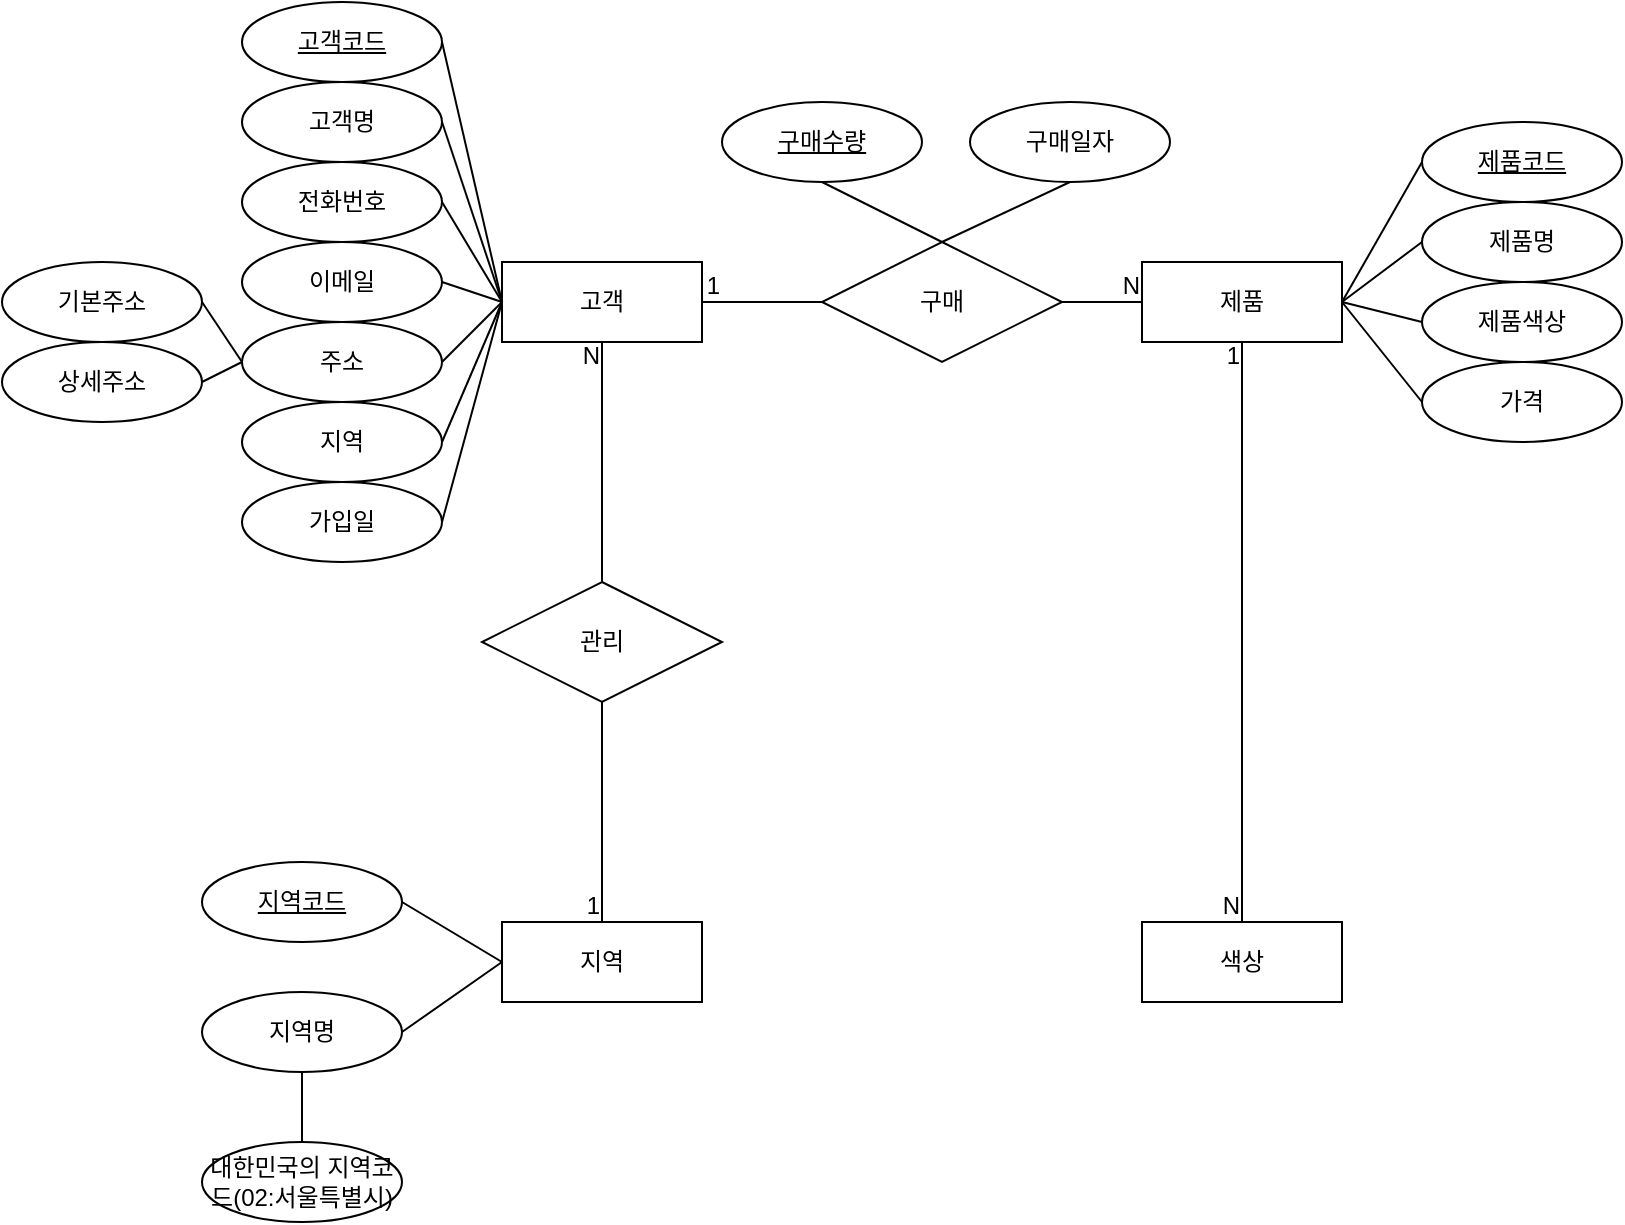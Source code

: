 <mxfile version="23.0.2" type="github">
  <diagram name="페이지-1" id="P6IXKB0W_Uoodh0n3bvm">
    <mxGraphModel dx="1155" dy="661" grid="1" gridSize="10" guides="1" tooltips="1" connect="1" arrows="1" fold="1" page="1" pageScale="1" pageWidth="827" pageHeight="1169" math="0" shadow="0">
      <root>
        <mxCell id="0" />
        <mxCell id="1" parent="0" />
        <mxCell id="-XIJf67A4zHVZw1tJMLh-3" value="고객" style="whiteSpace=wrap;html=1;align=center;" vertex="1" parent="1">
          <mxGeometry x="250" y="180" width="100" height="40" as="geometry" />
        </mxCell>
        <mxCell id="-XIJf67A4zHVZw1tJMLh-4" value="고객코드" style="ellipse;whiteSpace=wrap;html=1;align=center;fontStyle=4;" vertex="1" parent="1">
          <mxGeometry x="120" y="50" width="100" height="40" as="geometry" />
        </mxCell>
        <mxCell id="-XIJf67A4zHVZw1tJMLh-5" value="고객명" style="ellipse;whiteSpace=wrap;html=1;align=center;" vertex="1" parent="1">
          <mxGeometry x="120" y="90" width="100" height="40" as="geometry" />
        </mxCell>
        <mxCell id="-XIJf67A4zHVZw1tJMLh-6" value="전화번호" style="ellipse;whiteSpace=wrap;html=1;align=center;" vertex="1" parent="1">
          <mxGeometry x="120" y="130" width="100" height="40" as="geometry" />
        </mxCell>
        <mxCell id="-XIJf67A4zHVZw1tJMLh-7" value="이메일" style="ellipse;whiteSpace=wrap;html=1;align=center;" vertex="1" parent="1">
          <mxGeometry x="120" y="170" width="100" height="40" as="geometry" />
        </mxCell>
        <mxCell id="-XIJf67A4zHVZw1tJMLh-8" value="주소" style="ellipse;whiteSpace=wrap;html=1;align=center;" vertex="1" parent="1">
          <mxGeometry x="120" y="210" width="100" height="40" as="geometry" />
        </mxCell>
        <mxCell id="-XIJf67A4zHVZw1tJMLh-9" value="지역" style="ellipse;whiteSpace=wrap;html=1;align=center;" vertex="1" parent="1">
          <mxGeometry x="120" y="250" width="100" height="40" as="geometry" />
        </mxCell>
        <mxCell id="-XIJf67A4zHVZw1tJMLh-10" value="가입일" style="ellipse;whiteSpace=wrap;html=1;align=center;" vertex="1" parent="1">
          <mxGeometry x="120" y="290" width="100" height="40" as="geometry" />
        </mxCell>
        <mxCell id="-XIJf67A4zHVZw1tJMLh-11" value="제품" style="whiteSpace=wrap;html=1;align=center;" vertex="1" parent="1">
          <mxGeometry x="570" y="180" width="100" height="40" as="geometry" />
        </mxCell>
        <mxCell id="-XIJf67A4zHVZw1tJMLh-12" value="제품코드" style="ellipse;whiteSpace=wrap;html=1;align=center;fontStyle=4;" vertex="1" parent="1">
          <mxGeometry x="710" y="110" width="100" height="40" as="geometry" />
        </mxCell>
        <mxCell id="-XIJf67A4zHVZw1tJMLh-13" value="제품명" style="ellipse;whiteSpace=wrap;html=1;align=center;" vertex="1" parent="1">
          <mxGeometry x="710" y="150" width="100" height="40" as="geometry" />
        </mxCell>
        <mxCell id="-XIJf67A4zHVZw1tJMLh-14" value="제품색상" style="ellipse;whiteSpace=wrap;html=1;align=center;" vertex="1" parent="1">
          <mxGeometry x="710" y="190" width="100" height="40" as="geometry" />
        </mxCell>
        <mxCell id="-XIJf67A4zHVZw1tJMLh-15" value="가격" style="ellipse;whiteSpace=wrap;html=1;align=center;" vertex="1" parent="1">
          <mxGeometry x="710" y="230" width="100" height="40" as="geometry" />
        </mxCell>
        <mxCell id="-XIJf67A4zHVZw1tJMLh-16" value="" style="endArrow=none;html=1;rounded=0;entryX=0;entryY=0.5;entryDx=0;entryDy=0;exitX=1;exitY=0.5;exitDx=0;exitDy=0;" edge="1" parent="1" source="-XIJf67A4zHVZw1tJMLh-4" target="-XIJf67A4zHVZw1tJMLh-3">
          <mxGeometry relative="1" as="geometry">
            <mxPoint x="230" y="109.31" as="sourcePoint" />
            <mxPoint x="390" y="109.31" as="targetPoint" />
          </mxGeometry>
        </mxCell>
        <mxCell id="-XIJf67A4zHVZw1tJMLh-17" value="" style="endArrow=none;html=1;rounded=0;entryX=0;entryY=0.5;entryDx=0;entryDy=0;exitX=1;exitY=0.5;exitDx=0;exitDy=0;" edge="1" parent="1" source="-XIJf67A4zHVZw1tJMLh-5" target="-XIJf67A4zHVZw1tJMLh-3">
          <mxGeometry relative="1" as="geometry">
            <mxPoint x="180" y="80" as="sourcePoint" />
            <mxPoint x="260" y="210" as="targetPoint" />
          </mxGeometry>
        </mxCell>
        <mxCell id="-XIJf67A4zHVZw1tJMLh-18" value="" style="endArrow=none;html=1;rounded=0;entryX=0;entryY=0.5;entryDx=0;entryDy=0;exitX=1;exitY=0.5;exitDx=0;exitDy=0;" edge="1" parent="1" source="-XIJf67A4zHVZw1tJMLh-6" target="-XIJf67A4zHVZw1tJMLh-3">
          <mxGeometry relative="1" as="geometry">
            <mxPoint x="180" y="120" as="sourcePoint" />
            <mxPoint x="260" y="210" as="targetPoint" />
          </mxGeometry>
        </mxCell>
        <mxCell id="-XIJf67A4zHVZw1tJMLh-19" value="" style="endArrow=none;html=1;rounded=0;entryX=0;entryY=0.5;entryDx=0;entryDy=0;exitX=1;exitY=0.5;exitDx=0;exitDy=0;" edge="1" parent="1" source="-XIJf67A4zHVZw1tJMLh-7" target="-XIJf67A4zHVZw1tJMLh-3">
          <mxGeometry relative="1" as="geometry">
            <mxPoint x="180" y="160" as="sourcePoint" />
            <mxPoint x="260" y="210" as="targetPoint" />
          </mxGeometry>
        </mxCell>
        <mxCell id="-XIJf67A4zHVZw1tJMLh-20" value="" style="endArrow=none;html=1;rounded=0;entryX=0;entryY=0.5;entryDx=0;entryDy=0;exitX=1;exitY=0.5;exitDx=0;exitDy=0;" edge="1" parent="1" source="-XIJf67A4zHVZw1tJMLh-8" target="-XIJf67A4zHVZw1tJMLh-3">
          <mxGeometry relative="1" as="geometry">
            <mxPoint x="180" y="200" as="sourcePoint" />
            <mxPoint x="260" y="210" as="targetPoint" />
          </mxGeometry>
        </mxCell>
        <mxCell id="-XIJf67A4zHVZw1tJMLh-21" value="" style="endArrow=none;html=1;rounded=0;entryX=0;entryY=0.5;entryDx=0;entryDy=0;exitX=1;exitY=0.5;exitDx=0;exitDy=0;" edge="1" parent="1" source="-XIJf67A4zHVZw1tJMLh-9" target="-XIJf67A4zHVZw1tJMLh-3">
          <mxGeometry relative="1" as="geometry">
            <mxPoint x="180" y="240" as="sourcePoint" />
            <mxPoint x="260" y="210" as="targetPoint" />
          </mxGeometry>
        </mxCell>
        <mxCell id="-XIJf67A4zHVZw1tJMLh-22" value="" style="endArrow=none;html=1;rounded=0;entryX=0;entryY=0.5;entryDx=0;entryDy=0;exitX=1;exitY=0.5;exitDx=0;exitDy=0;" edge="1" parent="1" source="-XIJf67A4zHVZw1tJMLh-10" target="-XIJf67A4zHVZw1tJMLh-3">
          <mxGeometry relative="1" as="geometry">
            <mxPoint x="180" y="280" as="sourcePoint" />
            <mxPoint x="260" y="210" as="targetPoint" />
          </mxGeometry>
        </mxCell>
        <mxCell id="-XIJf67A4zHVZw1tJMLh-23" value="" style="endArrow=none;html=1;rounded=0;entryX=0;entryY=0.5;entryDx=0;entryDy=0;exitX=1;exitY=0.5;exitDx=0;exitDy=0;" edge="1" parent="1" source="-XIJf67A4zHVZw1tJMLh-11" target="-XIJf67A4zHVZw1tJMLh-12">
          <mxGeometry relative="1" as="geometry">
            <mxPoint x="410" y="180" as="sourcePoint" />
            <mxPoint x="570" y="180" as="targetPoint" />
          </mxGeometry>
        </mxCell>
        <mxCell id="-XIJf67A4zHVZw1tJMLh-24" value="" style="endArrow=none;html=1;rounded=0;entryX=0;entryY=0.5;entryDx=0;entryDy=0;exitX=1;exitY=0.5;exitDx=0;exitDy=0;" edge="1" parent="1" source="-XIJf67A4zHVZw1tJMLh-11" target="-XIJf67A4zHVZw1tJMLh-13">
          <mxGeometry relative="1" as="geometry">
            <mxPoint x="680" y="210" as="sourcePoint" />
            <mxPoint x="720" y="140" as="targetPoint" />
          </mxGeometry>
        </mxCell>
        <mxCell id="-XIJf67A4zHVZw1tJMLh-25" value="" style="endArrow=none;html=1;rounded=0;entryX=0;entryY=0.5;entryDx=0;entryDy=0;exitX=1;exitY=0.5;exitDx=0;exitDy=0;" edge="1" parent="1" source="-XIJf67A4zHVZw1tJMLh-11" target="-XIJf67A4zHVZw1tJMLh-14">
          <mxGeometry relative="1" as="geometry">
            <mxPoint x="680" y="210" as="sourcePoint" />
            <mxPoint x="720" y="180" as="targetPoint" />
          </mxGeometry>
        </mxCell>
        <mxCell id="-XIJf67A4zHVZw1tJMLh-26" value="" style="endArrow=none;html=1;rounded=0;entryX=0;entryY=0.5;entryDx=0;entryDy=0;exitX=1;exitY=0.5;exitDx=0;exitDy=0;" edge="1" parent="1" source="-XIJf67A4zHVZw1tJMLh-11" target="-XIJf67A4zHVZw1tJMLh-15">
          <mxGeometry relative="1" as="geometry">
            <mxPoint x="680" y="210" as="sourcePoint" />
            <mxPoint x="720" y="220" as="targetPoint" />
          </mxGeometry>
        </mxCell>
        <mxCell id="-XIJf67A4zHVZw1tJMLh-27" value="구매" style="shape=rhombus;perimeter=rhombusPerimeter;whiteSpace=wrap;html=1;align=center;" vertex="1" parent="1">
          <mxGeometry x="410" y="170" width="120" height="60" as="geometry" />
        </mxCell>
        <mxCell id="-XIJf67A4zHVZw1tJMLh-28" value="" style="endArrow=none;html=1;rounded=0;entryX=1;entryY=0.5;entryDx=0;entryDy=0;exitX=0;exitY=0.5;exitDx=0;exitDy=0;" edge="1" parent="1" source="-XIJf67A4zHVZw1tJMLh-27" target="-XIJf67A4zHVZw1tJMLh-3">
          <mxGeometry relative="1" as="geometry">
            <mxPoint x="410" y="180" as="sourcePoint" />
            <mxPoint x="360" y="200.0" as="targetPoint" />
          </mxGeometry>
        </mxCell>
        <mxCell id="-XIJf67A4zHVZw1tJMLh-29" value="1" style="resizable=0;html=1;whiteSpace=wrap;align=right;verticalAlign=bottom;" connectable="0" vertex="1" parent="-XIJf67A4zHVZw1tJMLh-28">
          <mxGeometry x="1" relative="1" as="geometry">
            <mxPoint x="10" as="offset" />
          </mxGeometry>
        </mxCell>
        <mxCell id="-XIJf67A4zHVZw1tJMLh-30" value="" style="endArrow=none;html=1;rounded=0;entryX=0;entryY=0.5;entryDx=0;entryDy=0;exitX=1;exitY=0.5;exitDx=0;exitDy=0;" edge="1" parent="1" source="-XIJf67A4zHVZw1tJMLh-27" target="-XIJf67A4zHVZw1tJMLh-11">
          <mxGeometry relative="1" as="geometry">
            <mxPoint x="410" y="180" as="sourcePoint" />
            <mxPoint x="570" y="180" as="targetPoint" />
          </mxGeometry>
        </mxCell>
        <mxCell id="-XIJf67A4zHVZw1tJMLh-31" value="N" style="resizable=0;html=1;whiteSpace=wrap;align=right;verticalAlign=bottom;" connectable="0" vertex="1" parent="-XIJf67A4zHVZw1tJMLh-30">
          <mxGeometry x="1" relative="1" as="geometry" />
        </mxCell>
        <mxCell id="-XIJf67A4zHVZw1tJMLh-32" value="지역" style="whiteSpace=wrap;html=1;align=center;" vertex="1" parent="1">
          <mxGeometry x="250" y="510" width="100" height="40" as="geometry" />
        </mxCell>
        <mxCell id="-XIJf67A4zHVZw1tJMLh-33" value="지역코드" style="ellipse;whiteSpace=wrap;html=1;align=center;fontStyle=4;" vertex="1" parent="1">
          <mxGeometry x="100" y="480" width="100" height="40" as="geometry" />
        </mxCell>
        <mxCell id="-XIJf67A4zHVZw1tJMLh-34" value="지역명" style="ellipse;whiteSpace=wrap;html=1;align=center;" vertex="1" parent="1">
          <mxGeometry x="100" y="545" width="100" height="40" as="geometry" />
        </mxCell>
        <mxCell id="-XIJf67A4zHVZw1tJMLh-35" value="" style="endArrow=none;html=1;rounded=0;exitX=1;exitY=0.5;exitDx=0;exitDy=0;entryX=0;entryY=0.5;entryDx=0;entryDy=0;" edge="1" parent="1" source="-XIJf67A4zHVZw1tJMLh-33" target="-XIJf67A4zHVZw1tJMLh-32">
          <mxGeometry relative="1" as="geometry">
            <mxPoint x="400" y="440" as="sourcePoint" />
            <mxPoint x="560" y="440" as="targetPoint" />
          </mxGeometry>
        </mxCell>
        <mxCell id="-XIJf67A4zHVZw1tJMLh-36" value="" style="endArrow=none;html=1;rounded=0;exitX=1;exitY=0.5;exitDx=0;exitDy=0;entryX=0;entryY=0.5;entryDx=0;entryDy=0;" edge="1" parent="1" source="-XIJf67A4zHVZw1tJMLh-34" target="-XIJf67A4zHVZw1tJMLh-32">
          <mxGeometry relative="1" as="geometry">
            <mxPoint x="210" y="510" as="sourcePoint" />
            <mxPoint x="260" y="540" as="targetPoint" />
          </mxGeometry>
        </mxCell>
        <mxCell id="-XIJf67A4zHVZw1tJMLh-37" value="관리" style="shape=rhombus;perimeter=rhombusPerimeter;whiteSpace=wrap;html=1;align=center;" vertex="1" parent="1">
          <mxGeometry x="240" y="340" width="120" height="60" as="geometry" />
        </mxCell>
        <mxCell id="-XIJf67A4zHVZw1tJMLh-38" value="" style="endArrow=none;html=1;rounded=0;entryX=0.5;entryY=0;entryDx=0;entryDy=0;exitX=0.5;exitY=1;exitDx=0;exitDy=0;" edge="1" parent="1" source="-XIJf67A4zHVZw1tJMLh-37" target="-XIJf67A4zHVZw1tJMLh-32">
          <mxGeometry relative="1" as="geometry">
            <mxPoint x="400" y="440" as="sourcePoint" />
            <mxPoint x="560" y="440" as="targetPoint" />
          </mxGeometry>
        </mxCell>
        <mxCell id="-XIJf67A4zHVZw1tJMLh-39" value="1" style="resizable=0;html=1;whiteSpace=wrap;align=right;verticalAlign=bottom;" connectable="0" vertex="1" parent="-XIJf67A4zHVZw1tJMLh-38">
          <mxGeometry x="1" relative="1" as="geometry" />
        </mxCell>
        <mxCell id="-XIJf67A4zHVZw1tJMLh-40" value="" style="endArrow=none;html=1;rounded=0;exitX=0.5;exitY=0;exitDx=0;exitDy=0;entryX=0.5;entryY=1;entryDx=0;entryDy=0;" edge="1" parent="1" source="-XIJf67A4zHVZw1tJMLh-37" target="-XIJf67A4zHVZw1tJMLh-3">
          <mxGeometry relative="1" as="geometry">
            <mxPoint x="400" y="440" as="sourcePoint" />
            <mxPoint x="560" y="440" as="targetPoint" />
          </mxGeometry>
        </mxCell>
        <mxCell id="-XIJf67A4zHVZw1tJMLh-41" value="N" style="resizable=0;html=1;whiteSpace=wrap;align=right;verticalAlign=bottom;" connectable="0" vertex="1" parent="-XIJf67A4zHVZw1tJMLh-40">
          <mxGeometry x="1" relative="1" as="geometry">
            <mxPoint y="15" as="offset" />
          </mxGeometry>
        </mxCell>
        <mxCell id="-XIJf67A4zHVZw1tJMLh-42" value="색상" style="whiteSpace=wrap;html=1;align=center;" vertex="1" parent="1">
          <mxGeometry x="570" y="510" width="100" height="40" as="geometry" />
        </mxCell>
        <mxCell id="-XIJf67A4zHVZw1tJMLh-43" value="" style="endArrow=none;html=1;rounded=0;entryX=0.5;entryY=1;entryDx=0;entryDy=0;" edge="1" parent="1" target="-XIJf67A4zHVZw1tJMLh-11">
          <mxGeometry relative="1" as="geometry">
            <mxPoint x="620" y="360" as="sourcePoint" />
            <mxPoint x="570" y="350" as="targetPoint" />
          </mxGeometry>
        </mxCell>
        <mxCell id="-XIJf67A4zHVZw1tJMLh-44" value="1" style="resizable=0;html=1;whiteSpace=wrap;align=right;verticalAlign=bottom;" connectable="0" vertex="1" parent="-XIJf67A4zHVZw1tJMLh-43">
          <mxGeometry x="1" relative="1" as="geometry">
            <mxPoint y="15" as="offset" />
          </mxGeometry>
        </mxCell>
        <mxCell id="-XIJf67A4zHVZw1tJMLh-45" value="" style="endArrow=none;html=1;rounded=0;entryX=0.5;entryY=0;entryDx=0;entryDy=0;" edge="1" parent="1" target="-XIJf67A4zHVZw1tJMLh-42">
          <mxGeometry relative="1" as="geometry">
            <mxPoint x="620" y="360" as="sourcePoint" />
            <mxPoint x="570" y="350" as="targetPoint" />
          </mxGeometry>
        </mxCell>
        <mxCell id="-XIJf67A4zHVZw1tJMLh-46" value="N" style="resizable=0;html=1;whiteSpace=wrap;align=right;verticalAlign=bottom;" connectable="0" vertex="1" parent="-XIJf67A4zHVZw1tJMLh-45">
          <mxGeometry x="1" relative="1" as="geometry" />
        </mxCell>
        <mxCell id="-XIJf67A4zHVZw1tJMLh-47" value="구매수량" style="ellipse;whiteSpace=wrap;html=1;align=center;fontStyle=4;" vertex="1" parent="1">
          <mxGeometry x="360" y="100" width="100" height="40" as="geometry" />
        </mxCell>
        <mxCell id="-XIJf67A4zHVZw1tJMLh-48" value="구매일자" style="ellipse;whiteSpace=wrap;html=1;align=center;" vertex="1" parent="1">
          <mxGeometry x="484" y="100" width="100" height="40" as="geometry" />
        </mxCell>
        <mxCell id="-XIJf67A4zHVZw1tJMLh-49" value="" style="endArrow=none;html=1;rounded=0;exitX=0.5;exitY=1;exitDx=0;exitDy=0;entryX=0.5;entryY=0;entryDx=0;entryDy=0;" edge="1" parent="1" source="-XIJf67A4zHVZw1tJMLh-47" target="-XIJf67A4zHVZw1tJMLh-27">
          <mxGeometry relative="1" as="geometry">
            <mxPoint x="410" y="270" as="sourcePoint" />
            <mxPoint x="570" y="270" as="targetPoint" />
          </mxGeometry>
        </mxCell>
        <mxCell id="-XIJf67A4zHVZw1tJMLh-50" value="" style="endArrow=none;html=1;rounded=0;exitX=0.5;exitY=1;exitDx=0;exitDy=0;entryX=0.5;entryY=0;entryDx=0;entryDy=0;" edge="1" parent="1" source="-XIJf67A4zHVZw1tJMLh-48" target="-XIJf67A4zHVZw1tJMLh-27">
          <mxGeometry relative="1" as="geometry">
            <mxPoint x="420" y="150" as="sourcePoint" />
            <mxPoint x="480" y="180" as="targetPoint" />
          </mxGeometry>
        </mxCell>
        <mxCell id="-XIJf67A4zHVZw1tJMLh-51" value="대한민국의 지역코드(02:서울특별시)" style="ellipse;whiteSpace=wrap;html=1;align=center;" vertex="1" parent="1">
          <mxGeometry x="100" y="620" width="100" height="40" as="geometry" />
        </mxCell>
        <mxCell id="-XIJf67A4zHVZw1tJMLh-52" value="" style="endArrow=none;html=1;rounded=0;exitX=0.5;exitY=1;exitDx=0;exitDy=0;entryX=0.5;entryY=0;entryDx=0;entryDy=0;" edge="1" parent="1" source="-XIJf67A4zHVZw1tJMLh-34" target="-XIJf67A4zHVZw1tJMLh-51">
          <mxGeometry relative="1" as="geometry">
            <mxPoint x="400" y="520" as="sourcePoint" />
            <mxPoint x="560" y="520" as="targetPoint" />
          </mxGeometry>
        </mxCell>
        <mxCell id="-XIJf67A4zHVZw1tJMLh-53" value="기본주소" style="ellipse;whiteSpace=wrap;html=1;align=center;" vertex="1" parent="1">
          <mxGeometry y="180" width="100" height="40" as="geometry" />
        </mxCell>
        <mxCell id="-XIJf67A4zHVZw1tJMLh-54" value="상세주소" style="ellipse;whiteSpace=wrap;html=1;align=center;" vertex="1" parent="1">
          <mxGeometry y="220" width="100" height="40" as="geometry" />
        </mxCell>
        <mxCell id="-XIJf67A4zHVZw1tJMLh-55" value="" style="endArrow=none;html=1;rounded=0;exitX=1;exitY=0.5;exitDx=0;exitDy=0;entryX=0;entryY=0.5;entryDx=0;entryDy=0;" edge="1" parent="1" source="-XIJf67A4zHVZw1tJMLh-53" target="-XIJf67A4zHVZw1tJMLh-8">
          <mxGeometry relative="1" as="geometry">
            <mxPoint x="340" y="350" as="sourcePoint" />
            <mxPoint x="500" y="350" as="targetPoint" />
          </mxGeometry>
        </mxCell>
        <mxCell id="-XIJf67A4zHVZw1tJMLh-56" value="" style="endArrow=none;html=1;rounded=0;exitX=1;exitY=0.5;exitDx=0;exitDy=0;entryX=0;entryY=0.5;entryDx=0;entryDy=0;" edge="1" parent="1" source="-XIJf67A4zHVZw1tJMLh-54" target="-XIJf67A4zHVZw1tJMLh-8">
          <mxGeometry relative="1" as="geometry">
            <mxPoint x="110" y="210" as="sourcePoint" />
            <mxPoint x="130" y="240" as="targetPoint" />
          </mxGeometry>
        </mxCell>
      </root>
    </mxGraphModel>
  </diagram>
</mxfile>
